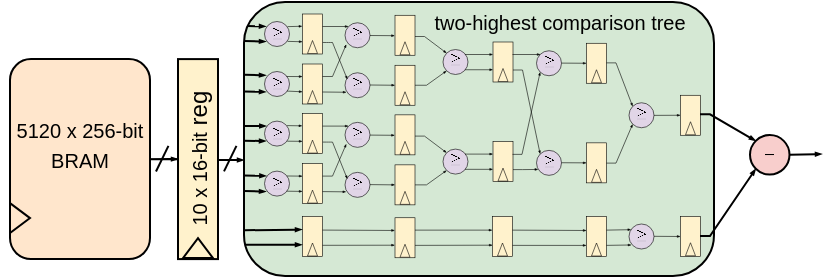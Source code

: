<mxfile version="28.0.3">
  <diagram name="Page-1" id="Lm2m_auR1M7aOtymmEws">
    <mxGraphModel dx="415" dy="219" grid="1" gridSize="1" guides="1" tooltips="1" connect="1" arrows="1" fold="1" page="1" pageScale="1" pageWidth="595" pageHeight="842" math="1" shadow="0">
      <root>
        <mxCell id="0" />
        <mxCell id="1" parent="0" />
        <mxCell id="u5LdR0DTFu8338qAbrxq-321" value="" style="rounded=1;whiteSpace=wrap;html=1;fillColor=#d5e8d4;strokeColor=#000000;" vertex="1" parent="1">
          <mxGeometry x="147" y="53" width="235" height="137" as="geometry" />
        </mxCell>
        <mxCell id="u5LdR0DTFu8338qAbrxq-265" value="" style="ellipse;whiteSpace=wrap;html=1;aspect=fixed;fillColor=#e1d5e7;strokeColor=#000000;strokeWidth=0.3;" vertex="1" parent="1">
          <mxGeometry x="157" y="137.3" width="12.5" height="12.5" as="geometry" />
        </mxCell>
        <mxCell id="u5LdR0DTFu8338qAbrxq-301" value="&lt;font style=&quot;font-size: 6px;&quot;&gt;$$\geq$$&lt;/font&gt;" style="text;html=1;align=center;verticalAlign=middle;whiteSpace=wrap;rounded=0;fillColor=none;strokeColor=none;" vertex="1" parent="1">
          <mxGeometry x="155.75" y="136.43" width="15" height="15" as="geometry" />
        </mxCell>
        <mxCell id="u5LdR0DTFu8338qAbrxq-231" value="" style="ellipse;whiteSpace=wrap;html=1;aspect=fixed;fillColor=#f8cecc;strokeColor=#000000;strokeWidth=1;" vertex="1" parent="1">
          <mxGeometry x="400" y="119.55" width="19.75" height="19.75" as="geometry" />
        </mxCell>
        <mxCell id="u5LdR0DTFu8338qAbrxq-228" value="" style="ellipse;whiteSpace=wrap;html=1;aspect=fixed;fillColor=#e1d5e7;strokeColor=#000000;strokeWidth=0.3;" vertex="1" parent="1">
          <mxGeometry x="339.25" y="163.75" width="12.5" height="12.5" as="geometry" />
        </mxCell>
        <mxCell id="u5LdR0DTFu8338qAbrxq-226" value="" style="ellipse;whiteSpace=wrap;html=1;aspect=fixed;fillColor=#e1d5e7;strokeColor=#000000;strokeWidth=0.3;" vertex="1" parent="1">
          <mxGeometry x="339.25" y="103.13" width="12.5" height="12.5" as="geometry" />
        </mxCell>
        <mxCell id="u5LdR0DTFu8338qAbrxq-264" value="" style="ellipse;whiteSpace=wrap;html=1;aspect=fixed;fillColor=#e1d5e7;strokeColor=#000000;strokeWidth=0.3;" vertex="1" parent="1">
          <mxGeometry x="157" y="112.3" width="12.5" height="12.5" as="geometry" />
        </mxCell>
        <mxCell id="u5LdR0DTFu8338qAbrxq-261" value="" style="ellipse;whiteSpace=wrap;html=1;aspect=fixed;fillColor=#e1d5e7;strokeColor=#000000;strokeWidth=0.3;" vertex="1" parent="1">
          <mxGeometry x="293" y="126.93" width="12.5" height="12.5" as="geometry" />
        </mxCell>
        <mxCell id="u5LdR0DTFu8338qAbrxq-216" value="" style="ellipse;whiteSpace=wrap;html=1;aspect=fixed;fillColor=#e1d5e7;strokeColor=#000000;strokeWidth=0.3;" vertex="1" parent="1">
          <mxGeometry x="293" y="77.13" width="12.5" height="12.5" as="geometry" />
        </mxCell>
        <mxCell id="u5LdR0DTFu8338qAbrxq-217" value="&lt;font style=&quot;font-size: 6px;&quot;&gt;$$\geq$$&lt;/font&gt;" style="text;html=1;align=center;verticalAlign=middle;whiteSpace=wrap;rounded=0;fillColor=none;strokeColor=none;" vertex="1" parent="1">
          <mxGeometry x="291.75" y="75.63" width="15" height="15" as="geometry" />
        </mxCell>
        <mxCell id="u5LdR0DTFu8338qAbrxq-269" value="&lt;font style=&quot;font-size: 6px;&quot;&gt;$$\geq$$&lt;/font&gt;" style="text;html=1;align=center;verticalAlign=middle;whiteSpace=wrap;rounded=0;fillColor=none;strokeColor=none;" vertex="1" parent="1">
          <mxGeometry x="291.75" y="125.43" width="15" height="15" as="geometry" />
        </mxCell>
        <mxCell id="u5LdR0DTFu8338qAbrxq-208" value="" style="ellipse;whiteSpace=wrap;html=1;aspect=fixed;fillColor=#e1d5e7;strokeColor=#000000;strokeWidth=0.3;" vertex="1" parent="1">
          <mxGeometry x="246.25" y="76.5" width="12.5" height="12.5" as="geometry" />
        </mxCell>
        <mxCell id="u5LdR0DTFu8338qAbrxq-192" value="" style="ellipse;whiteSpace=wrap;html=1;aspect=fixed;fillColor=#e1d5e7;strokeColor=#000000;strokeWidth=0.3;" vertex="1" parent="1">
          <mxGeometry x="197.25" y="88.13" width="12.5" height="12.5" as="geometry" />
        </mxCell>
        <mxCell id="u5LdR0DTFu8338qAbrxq-190" value="" style="ellipse;whiteSpace=wrap;html=1;aspect=fixed;fillColor=#e1d5e7;strokeColor=#000000;strokeWidth=0.3;" vertex="1" parent="1">
          <mxGeometry x="197.25" y="63.13" width="12.5" height="12.5" as="geometry" />
        </mxCell>
        <mxCell id="u5LdR0DTFu8338qAbrxq-169" value="" style="ellipse;whiteSpace=wrap;html=1;aspect=fixed;fillColor=#e1d5e7;strokeColor=#000000;strokeWidth=0.3;" vertex="1" parent="1">
          <mxGeometry x="157" y="62.5" width="12.5" height="12.5" as="geometry" />
        </mxCell>
        <mxCell id="u5LdR0DTFu8338qAbrxq-174" value="" style="ellipse;whiteSpace=wrap;html=1;aspect=fixed;fillColor=#e1d5e7;strokeColor=#000000;strokeWidth=0.3;" vertex="1" parent="1">
          <mxGeometry x="157" y="87.5" width="12.5" height="12.5" as="geometry" />
        </mxCell>
        <mxCell id="u5LdR0DTFu8338qAbrxq-232" value="&lt;font style=&quot;font-size: 6px;&quot;&gt;$$-$$&lt;/font&gt;" style="text;html=1;align=center;verticalAlign=middle;whiteSpace=wrap;rounded=0;fillColor=none;strokeColor=none;" vertex="1" parent="1">
          <mxGeometry x="404.88" y="128.3" width="10" height="2.25" as="geometry" />
        </mxCell>
        <mxCell id="u5LdR0DTFu8338qAbrxq-191" value="&lt;font style=&quot;font-size: 6px;&quot;&gt;$$\geq$$&lt;/font&gt;" style="text;html=1;align=center;verticalAlign=middle;whiteSpace=wrap;rounded=0;fillColor=none;strokeColor=none;" vertex="1" parent="1">
          <mxGeometry x="196" y="61.63" width="15" height="15" as="geometry" />
        </mxCell>
        <mxCell id="u5LdR0DTFu8338qAbrxq-193" value="&lt;font style=&quot;font-size: 6px;&quot;&gt;$$\geq$$&lt;/font&gt;" style="text;html=1;align=center;verticalAlign=middle;whiteSpace=wrap;rounded=0;fillColor=none;strokeColor=none;" vertex="1" parent="1">
          <mxGeometry x="196" y="86.63" width="15" height="15" as="geometry" />
        </mxCell>
        <mxCell id="u5LdR0DTFu8338qAbrxq-209" value="&lt;font style=&quot;font-size: 6px;&quot;&gt;$$\geq$$&lt;/font&gt;" style="text;html=1;align=center;verticalAlign=middle;whiteSpace=wrap;rounded=0;fillColor=none;strokeColor=none;" vertex="1" parent="1">
          <mxGeometry x="245" y="74" width="15" height="15" as="geometry" />
        </mxCell>
        <mxCell id="u5LdR0DTFu8338qAbrxq-227" value="&lt;font style=&quot;font-size: 6px;&quot;&gt;$$\geq$$&lt;/font&gt;" style="text;html=1;align=center;verticalAlign=middle;whiteSpace=wrap;rounded=0;fillColor=none;strokeColor=none;" vertex="1" parent="1">
          <mxGeometry x="338" y="101.63" width="15" height="15" as="geometry" />
        </mxCell>
        <mxCell id="u5LdR0DTFu8338qAbrxq-229" value="&lt;font style=&quot;font-size: 6px;&quot;&gt;$$\geq$$&lt;/font&gt;" style="text;html=1;align=center;verticalAlign=middle;whiteSpace=wrap;rounded=0;fillColor=none;strokeColor=none;" vertex="1" parent="1">
          <mxGeometry x="338" y="162.13" width="15" height="15" as="geometry" />
        </mxCell>
        <mxCell id="u5LdR0DTFu8338qAbrxq-334" style="edgeStyle=orthogonalEdgeStyle;rounded=0;orthogonalLoop=1;jettySize=auto;html=1;entryX=0.5;entryY=1;entryDx=0;entryDy=0;endSize=1;endArrow=blockThin;endFill=1;" edge="1" parent="1" source="u5LdR0DTFu8338qAbrxq-1" target="u5LdR0DTFu8338qAbrxq-5">
          <mxGeometry relative="1" as="geometry" />
        </mxCell>
        <mxCell id="u5LdR0DTFu8338qAbrxq-1" value="&lt;font style=&quot;font-size: 10px;&quot; face=&quot;Helvetica&quot;&gt;BRAM&lt;/font&gt;" style="rounded=1;whiteSpace=wrap;html=1;fillColor=#ffe6cc;strokeColor=#000000;" vertex="1" parent="1">
          <mxGeometry x="30" y="81.55" width="70" height="100" as="geometry" />
        </mxCell>
        <mxCell id="u5LdR0DTFu8338qAbrxq-2" value="&lt;font style=&quot;font-size: 10px;&quot;&gt;5120 x 256-bit&lt;/font&gt;" style="text;html=1;align=center;verticalAlign=middle;whiteSpace=wrap;rounded=0;" vertex="1" parent="1">
          <mxGeometry x="25" y="111.55" width="80" height="10" as="geometry" />
        </mxCell>
        <mxCell id="u5LdR0DTFu8338qAbrxq-5" value="" style="rounded=0;whiteSpace=wrap;html=1;rotation=90;fillColor=#fff2cc;strokeColor=#000000;" vertex="1" parent="1">
          <mxGeometry x="74" y="121.55" width="100" height="20" as="geometry" />
        </mxCell>
        <mxCell id="u5LdR0DTFu8338qAbrxq-8" value="" style="triangle;whiteSpace=wrap;html=1;fillColor=#ffe6cc;strokeColor=#000000;" vertex="1" parent="1">
          <mxGeometry x="30" y="153.55" width="10" height="15" as="geometry" />
        </mxCell>
        <mxCell id="u5LdR0DTFu8338qAbrxq-3" value="" style="triangle;whiteSpace=wrap;html=1;fillColor=#fff2cc;strokeColor=#000000;rotation=-90;" vertex="1" parent="1">
          <mxGeometry x="119" y="168.55" width="10" height="15" as="geometry" />
        </mxCell>
        <mxCell id="u5LdR0DTFu8338qAbrxq-9" value="&lt;font style=&quot;font-size: 10px;&quot;&gt;10 x 16-bit&lt;/font&gt;&amp;nbsp;reg" style="text;html=1;align=center;verticalAlign=middle;whiteSpace=wrap;rounded=0;rotation=-90;" vertex="1" parent="1">
          <mxGeometry x="87.75" y="126.05" width="72.5" height="11" as="geometry" />
        </mxCell>
        <mxCell id="u5LdR0DTFu8338qAbrxq-170" value="" style="rounded=0;whiteSpace=wrap;html=1;strokeWidth=0.3;fillColor=#fff2cc;strokeColor=#000000;" vertex="1" parent="1">
          <mxGeometry x="271" y="160" width="10" height="20" as="geometry" />
        </mxCell>
        <mxCell id="u5LdR0DTFu8338qAbrxq-171" value="" style="triangle;whiteSpace=wrap;html=1;rotation=-90;strokeWidth=0.3;fillColor=#fff2cc;strokeColor=#000000;" vertex="1" parent="1">
          <mxGeometry x="272.75" y="174" width="6.5" height="5" as="geometry" />
        </mxCell>
        <mxCell id="u5LdR0DTFu8338qAbrxq-180" value="" style="rounded=0;whiteSpace=wrap;html=1;strokeWidth=0.3;fillColor=#fff2cc;strokeColor=#000000;" vertex="1" parent="1">
          <mxGeometry x="176" y="58.75" width="10" height="20" as="geometry" />
        </mxCell>
        <mxCell id="u5LdR0DTFu8338qAbrxq-181" value="" style="triangle;whiteSpace=wrap;html=1;rotation=-90;strokeWidth=0.3;fillColor=#fff2cc;strokeColor=#000000;" vertex="1" parent="1">
          <mxGeometry x="177.75" y="72.75" width="6.5" height="5" as="geometry" />
        </mxCell>
        <mxCell id="u5LdR0DTFu8338qAbrxq-182" value="" style="rounded=0;whiteSpace=wrap;html=1;strokeWidth=0.3;fillColor=#fff2cc;strokeColor=#000000;" vertex="1" parent="1">
          <mxGeometry x="176" y="83.75" width="10" height="20" as="geometry" />
        </mxCell>
        <mxCell id="u5LdR0DTFu8338qAbrxq-183" value="" style="triangle;whiteSpace=wrap;html=1;rotation=-90;strokeWidth=0.3;fillColor=#fff2cc;strokeColor=#000000;" vertex="1" parent="1">
          <mxGeometry x="177.75" y="97.75" width="6.5" height="5" as="geometry" />
        </mxCell>
        <mxCell id="u5LdR0DTFu8338qAbrxq-188" value="" style="rounded=0;whiteSpace=wrap;html=1;strokeWidth=0.3;fillColor=#fff2cc;strokeColor=#000000;" vertex="1" parent="1">
          <mxGeometry x="176" y="160" width="10" height="20" as="geometry" />
        </mxCell>
        <mxCell id="u5LdR0DTFu8338qAbrxq-189" value="" style="triangle;whiteSpace=wrap;html=1;rotation=-90;strokeWidth=0.3;fillColor=#fff2cc;strokeColor=#000000;" vertex="1" parent="1">
          <mxGeometry x="177.75" y="174" width="6.5" height="5" as="geometry" />
        </mxCell>
        <mxCell id="u5LdR0DTFu8338qAbrxq-198" value="" style="rounded=0;whiteSpace=wrap;html=1;strokeWidth=0.3;fillColor=#fff2cc;strokeColor=#000000;" vertex="1" parent="1">
          <mxGeometry x="222.25" y="59.38" width="10" height="20" as="geometry" />
        </mxCell>
        <mxCell id="u5LdR0DTFu8338qAbrxq-199" value="" style="triangle;whiteSpace=wrap;html=1;rotation=-90;strokeWidth=0.3;fillColor=#fff2cc;strokeColor=#000000;" vertex="1" parent="1">
          <mxGeometry x="224" y="73.38" width="6.5" height="5" as="geometry" />
        </mxCell>
        <mxCell id="u5LdR0DTFu8338qAbrxq-200" value="" style="rounded=0;whiteSpace=wrap;html=1;strokeWidth=0.3;fillColor=#fff2cc;strokeColor=#000000;" vertex="1" parent="1">
          <mxGeometry x="222.25" y="84.38" width="10" height="20" as="geometry" />
        </mxCell>
        <mxCell id="u5LdR0DTFu8338qAbrxq-201" value="" style="triangle;whiteSpace=wrap;html=1;rotation=-90;strokeWidth=0.3;fillColor=#fff2cc;strokeColor=#000000;" vertex="1" parent="1">
          <mxGeometry x="224" y="98.38" width="6.5" height="5" as="geometry" />
        </mxCell>
        <mxCell id="u5LdR0DTFu8338qAbrxq-206" value="" style="rounded=0;whiteSpace=wrap;html=1;strokeWidth=0.3;fillColor=#fff2cc;strokeColor=#000000;" vertex="1" parent="1">
          <mxGeometry x="222.25" y="160.63" width="10" height="20" as="geometry" />
        </mxCell>
        <mxCell id="u5LdR0DTFu8338qAbrxq-207" value="" style="triangle;whiteSpace=wrap;html=1;rotation=-90;strokeWidth=0.3;fillColor=#fff2cc;strokeColor=#000000;" vertex="1" parent="1">
          <mxGeometry x="224" y="174.63" width="6.5" height="5" as="geometry" />
        </mxCell>
        <mxCell id="u5LdR0DTFu8338qAbrxq-212" value="" style="rounded=0;whiteSpace=wrap;html=1;strokeWidth=0.3;fillColor=#fff2cc;strokeColor=#000000;" vertex="1" parent="1">
          <mxGeometry x="271.25" y="72.75" width="10" height="20" as="geometry" />
        </mxCell>
        <mxCell id="u5LdR0DTFu8338qAbrxq-213" value="" style="triangle;whiteSpace=wrap;html=1;rotation=-90;strokeWidth=0.3;fillColor=#fff2cc;strokeColor=#000000;" vertex="1" parent="1">
          <mxGeometry x="273" y="86.75" width="6.5" height="5" as="geometry" />
        </mxCell>
        <mxCell id="u5LdR0DTFu8338qAbrxq-218" value="" style="rounded=0;whiteSpace=wrap;html=1;strokeWidth=0.3;fillColor=#fff2cc;strokeColor=#000000;" vertex="1" parent="1">
          <mxGeometry x="318" y="73.38" width="10" height="20" as="geometry" />
        </mxCell>
        <mxCell id="u5LdR0DTFu8338qAbrxq-219" value="" style="triangle;whiteSpace=wrap;html=1;rotation=-90;strokeWidth=0.3;fillColor=#fff2cc;strokeColor=#000000;" vertex="1" parent="1">
          <mxGeometry x="319.75" y="87.38" width="6.5" height="5" as="geometry" />
        </mxCell>
        <mxCell id="u5LdR0DTFu8338qAbrxq-224" value="" style="rounded=0;whiteSpace=wrap;html=1;strokeWidth=0.3;fillColor=#fff2cc;strokeColor=#000000;" vertex="1" parent="1">
          <mxGeometry x="318" y="160" width="10" height="20" as="geometry" />
        </mxCell>
        <mxCell id="u5LdR0DTFu8338qAbrxq-225" value="" style="triangle;whiteSpace=wrap;html=1;rotation=-90;strokeWidth=0.3;fillColor=#fff2cc;strokeColor=#000000;" vertex="1" parent="1">
          <mxGeometry x="319.75" y="174" width="6.5" height="5" as="geometry" />
        </mxCell>
        <mxCell id="u5LdR0DTFu8338qAbrxq-235" value="" style="rounded=0;whiteSpace=wrap;html=1;strokeWidth=0.3;fillColor=#fff2cc;strokeColor=#000000;" vertex="1" parent="1">
          <mxGeometry x="365" y="99.38" width="10" height="20" as="geometry" />
        </mxCell>
        <mxCell id="u5LdR0DTFu8338qAbrxq-236" value="" style="triangle;whiteSpace=wrap;html=1;rotation=-90;strokeWidth=0.3;fillColor=#fff2cc;strokeColor=#000000;" vertex="1" parent="1">
          <mxGeometry x="366.75" y="113.38" width="6.5" height="5" as="geometry" />
        </mxCell>
        <mxCell id="u5LdR0DTFu8338qAbrxq-237" value="" style="rounded=0;whiteSpace=wrap;html=1;strokeWidth=0.3;fillColor=#fff2cc;strokeColor=#000000;" vertex="1" parent="1">
          <mxGeometry x="365" y="160" width="10" height="20" as="geometry" />
        </mxCell>
        <mxCell id="u5LdR0DTFu8338qAbrxq-238" value="" style="triangle;whiteSpace=wrap;html=1;rotation=-90;strokeWidth=0.3;fillColor=#fff2cc;strokeColor=#000000;" vertex="1" parent="1">
          <mxGeometry x="366.75" y="173.88" width="6.5" height="5" as="geometry" />
        </mxCell>
        <mxCell id="u5LdR0DTFu8338qAbrxq-240" value="" style="endArrow=blockThin;html=1;rounded=0;entryX=-0.012;entryY=0.306;entryDx=0;entryDy=0;entryPerimeter=0;endFill=1;endSize=1;strokeWidth=0.3;exitX=0.921;exitY=0.205;exitDx=0;exitDy=0;exitPerimeter=0;" edge="1" parent="1" source="u5LdR0DTFu8338qAbrxq-169" target="u5LdR0DTFu8338qAbrxq-180">
          <mxGeometry width="50" height="50" relative="1" as="geometry">
            <mxPoint x="169" y="65" as="sourcePoint" />
            <mxPoint x="225" y="55" as="targetPoint" />
          </mxGeometry>
        </mxCell>
        <mxCell id="u5LdR0DTFu8338qAbrxq-241" value="" style="endArrow=blockThin;html=1;rounded=0;exitX=0.922;exitY=0.795;exitDx=0;exitDy=0;exitPerimeter=0;entryX=-0.012;entryY=0.306;entryDx=0;entryDy=0;entryPerimeter=0;endFill=1;endSize=1;strokeWidth=0.3;" edge="1" parent="1" source="u5LdR0DTFu8338qAbrxq-169">
          <mxGeometry width="50" height="50" relative="1" as="geometry">
            <mxPoint x="162" y="72.62" as="sourcePoint" />
            <mxPoint x="176" y="72.62" as="targetPoint" />
          </mxGeometry>
        </mxCell>
        <mxCell id="u5LdR0DTFu8338qAbrxq-245" value="" style="endArrow=blockThin;html=1;rounded=0;exitX=0.839;exitY=0.33;exitDx=0;exitDy=0;exitPerimeter=0;endFill=1;endSize=1;strokeWidth=0.3;" edge="1" parent="1">
          <mxGeometry width="50" height="50" relative="1" as="geometry">
            <mxPoint x="186" y="65" as="sourcePoint" />
            <mxPoint x="199" y="65" as="targetPoint" />
          </mxGeometry>
        </mxCell>
        <mxCell id="u5LdR0DTFu8338qAbrxq-246" value="" style="endArrow=blockThin;html=1;rounded=0;exitX=1.016;exitY=0.712;exitDx=0;exitDy=0;exitPerimeter=0;endFill=1;endSize=1;strokeWidth=0.3;entryX=0.162;entryY=0.322;entryDx=0;entryDy=0;entryPerimeter=0;" edge="1" parent="1" source="u5LdR0DTFu8338qAbrxq-180" target="u5LdR0DTFu8338qAbrxq-193">
          <mxGeometry width="50" height="50" relative="1" as="geometry">
            <mxPoint x="186" y="72.66" as="sourcePoint" />
            <mxPoint x="199" y="72.66" as="targetPoint" />
            <Array as="points">
              <mxPoint x="187" y="73" />
              <mxPoint x="188" y="73" />
              <mxPoint x="189" y="73" />
              <mxPoint x="190" y="73" />
              <mxPoint x="191" y="73" />
            </Array>
          </mxGeometry>
        </mxCell>
        <mxCell id="u5LdR0DTFu8338qAbrxq-247" value="" style="endArrow=blockThin;html=1;rounded=0;entryX=-0.012;entryY=0.306;entryDx=0;entryDy=0;entryPerimeter=0;endFill=1;endSize=1;strokeWidth=0.3;" edge="1" parent="1">
          <mxGeometry width="50" height="50" relative="1" as="geometry">
            <mxPoint x="168" y="90" as="sourcePoint" />
            <mxPoint x="176" y="90.03" as="targetPoint" />
          </mxGeometry>
        </mxCell>
        <mxCell id="u5LdR0DTFu8338qAbrxq-248" value="" style="endArrow=blockThin;html=1;rounded=0;exitX=0.902;exitY=0.783;exitDx=0;exitDy=0;exitPerimeter=0;entryX=-0.012;entryY=0.306;entryDx=0;entryDy=0;entryPerimeter=0;endFill=1;endSize=1;strokeWidth=0.3;" edge="1" parent="1" source="u5LdR0DTFu8338qAbrxq-174">
          <mxGeometry width="50" height="50" relative="1" as="geometry">
            <mxPoint x="162" y="97.65" as="sourcePoint" />
            <mxPoint x="176" y="97.65" as="targetPoint" />
          </mxGeometry>
        </mxCell>
        <mxCell id="u5LdR0DTFu8338qAbrxq-249" value="" style="endArrow=blockThin;html=1;rounded=0;exitX=0.839;exitY=0.33;exitDx=0;exitDy=0;exitPerimeter=0;entryX=0.132;entryY=0.75;entryDx=0;entryDy=0;entryPerimeter=0;endFill=1;endSize=1;strokeWidth=0.3;" edge="1" parent="1" target="u5LdR0DTFu8338qAbrxq-193">
          <mxGeometry width="50" height="50" relative="1" as="geometry">
            <mxPoint x="186" y="97.75" as="sourcePoint" />
            <mxPoint x="200" y="97.75" as="targetPoint" />
          </mxGeometry>
        </mxCell>
        <mxCell id="u5LdR0DTFu8338qAbrxq-250" value="" style="endArrow=blockThin;html=1;rounded=0;exitX=0.839;exitY=0.33;exitDx=0;exitDy=0;exitPerimeter=0;entryX=0.127;entryY=0.819;entryDx=0;entryDy=0;entryPerimeter=0;endFill=1;endSize=1;strokeWidth=0.3;" edge="1" parent="1" target="u5LdR0DTFu8338qAbrxq-191">
          <mxGeometry width="50" height="50" relative="1" as="geometry">
            <mxPoint x="186" y="90" as="sourcePoint" />
            <mxPoint x="200" y="90" as="targetPoint" />
            <Array as="points">
              <mxPoint x="191" y="90" />
            </Array>
          </mxGeometry>
        </mxCell>
        <mxCell id="u5LdR0DTFu8338qAbrxq-251" value="" style="endArrow=blockThin;html=1;rounded=0;exitX=0.839;exitY=0.33;exitDx=0;exitDy=0;exitPerimeter=0;endFill=1;endSize=1;strokeWidth=0.3;entryX=0;entryY=0.5;entryDx=0;entryDy=0;" edge="1" parent="1" target="u5LdR0DTFu8338qAbrxq-200">
          <mxGeometry width="50" height="50" relative="1" as="geometry">
            <mxPoint x="209.75" y="94.25" as="sourcePoint" />
            <mxPoint x="221" y="94" as="targetPoint" />
          </mxGeometry>
        </mxCell>
        <mxCell id="u5LdR0DTFu8338qAbrxq-252" value="" style="endArrow=blockThin;html=1;rounded=0;exitX=0.839;exitY=0.33;exitDx=0;exitDy=0;exitPerimeter=0;endFill=1;endSize=1;strokeWidth=0.3;entryX=-0.009;entryY=0.511;entryDx=0;entryDy=0;entryPerimeter=0;" edge="1" parent="1" target="u5LdR0DTFu8338qAbrxq-198">
          <mxGeometry width="50" height="50" relative="1" as="geometry">
            <mxPoint x="209.75" y="69.5" as="sourcePoint" />
            <mxPoint x="222" y="69.25" as="targetPoint" />
          </mxGeometry>
        </mxCell>
        <mxCell id="u5LdR0DTFu8338qAbrxq-253" value="" style="endArrow=blockThin;html=1;rounded=0;exitX=0.839;exitY=0.33;exitDx=0;exitDy=0;exitPerimeter=0;endFill=1;endSize=1;strokeWidth=0.3;entryX=0;entryY=0;entryDx=0;entryDy=0;" edge="1" parent="1" target="u5LdR0DTFu8338qAbrxq-208">
          <mxGeometry width="50" height="50" relative="1" as="geometry">
            <mxPoint x="232.25" y="70" as="sourcePoint" />
            <mxPoint x="244.5" y="70.5" as="targetPoint" />
            <Array as="points">
              <mxPoint x="237" y="70" />
            </Array>
          </mxGeometry>
        </mxCell>
        <mxCell id="u5LdR0DTFu8338qAbrxq-254" value="" style="endArrow=blockThin;html=1;rounded=0;exitX=0.839;exitY=0.33;exitDx=0;exitDy=0;exitPerimeter=0;endFill=1;endSize=1;strokeWidth=0.3;entryX=0;entryY=1;entryDx=0;entryDy=0;" edge="1" parent="1" target="u5LdR0DTFu8338qAbrxq-208">
          <mxGeometry width="50" height="50" relative="1" as="geometry">
            <mxPoint x="232.25" y="94.38" as="sourcePoint" />
            <mxPoint x="247" y="103.38" as="targetPoint" />
            <Array as="points">
              <mxPoint x="238" y="94.38" />
            </Array>
          </mxGeometry>
        </mxCell>
        <mxCell id="u5LdR0DTFu8338qAbrxq-255" value="" style="endArrow=blockThin;html=1;rounded=0;exitX=0.839;exitY=0.33;exitDx=0;exitDy=0;exitPerimeter=0;entryX=-0.012;entryY=0.306;entryDx=0;entryDy=0;entryPerimeter=0;endFill=1;endSize=1;strokeWidth=0.3;" edge="1" parent="1">
          <mxGeometry width="50" height="50" relative="1" as="geometry">
            <mxPoint x="257.25" y="79" as="sourcePoint" />
            <mxPoint x="271.25" y="79" as="targetPoint" />
          </mxGeometry>
        </mxCell>
        <mxCell id="u5LdR0DTFu8338qAbrxq-256" value="" style="endArrow=blockThin;html=1;rounded=0;exitX=0.839;exitY=0.33;exitDx=0;exitDy=0;exitPerimeter=0;entryX=-0.012;entryY=0.306;entryDx=0;entryDy=0;entryPerimeter=0;endFill=1;endSize=1;strokeWidth=0.3;" edge="1" parent="1">
          <mxGeometry width="50" height="50" relative="1" as="geometry">
            <mxPoint x="257.25" y="86.62" as="sourcePoint" />
            <mxPoint x="271.25" y="86.62" as="targetPoint" />
          </mxGeometry>
        </mxCell>
        <mxCell id="u5LdR0DTFu8338qAbrxq-257" value="" style="endArrow=blockThin;html=1;rounded=0;exitX=0.839;exitY=0.33;exitDx=0;exitDy=0;exitPerimeter=0;entryX=-0.012;entryY=0.306;entryDx=0;entryDy=0;entryPerimeter=0;endFill=1;endSize=1;strokeWidth=0.3;" edge="1" parent="1">
          <mxGeometry width="50" height="50" relative="1" as="geometry">
            <mxPoint x="281" y="79" as="sourcePoint" />
            <mxPoint x="295" y="79" as="targetPoint" />
          </mxGeometry>
        </mxCell>
        <mxCell id="u5LdR0DTFu8338qAbrxq-258" value="" style="endArrow=blockThin;html=1;rounded=0;exitX=0.839;exitY=0.33;exitDx=0;exitDy=0;exitPerimeter=0;endFill=1;endSize=1;strokeWidth=0.3;entryX=0;entryY=0;entryDx=0;entryDy=0;" edge="1" parent="1" target="u5LdR0DTFu8338qAbrxq-261">
          <mxGeometry width="50" height="50" relative="1" as="geometry">
            <mxPoint x="281.25" y="86.75" as="sourcePoint" />
            <mxPoint x="299" y="114" as="targetPoint" />
            <Array as="points">
              <mxPoint x="286" y="86.75" />
            </Array>
          </mxGeometry>
        </mxCell>
        <mxCell id="u5LdR0DTFu8338qAbrxq-259" value="" style="endArrow=blockThin;html=1;rounded=0;exitX=0.839;exitY=0.33;exitDx=0;exitDy=0;exitPerimeter=0;entryX=0;entryY=0.5;entryDx=0;entryDy=0;endFill=1;endSize=1;strokeWidth=0.3;" edge="1" parent="1" target="u5LdR0DTFu8338qAbrxq-218">
          <mxGeometry width="50" height="50" relative="1" as="geometry">
            <mxPoint x="305.5" y="83.31" as="sourcePoint" />
            <mxPoint x="319.5" y="83.31" as="targetPoint" />
          </mxGeometry>
        </mxCell>
        <mxCell id="u5LdR0DTFu8338qAbrxq-260" value="" style="ellipse;whiteSpace=wrap;html=1;aspect=fixed;fillColor=#e1d5e7;strokeColor=#000000;strokeWidth=0.3;" vertex="1" parent="1">
          <mxGeometry x="246.25" y="126.3" width="12.5" height="12.5" as="geometry" />
        </mxCell>
        <mxCell id="u5LdR0DTFu8338qAbrxq-262" value="" style="ellipse;whiteSpace=wrap;html=1;aspect=fixed;fillColor=#e1d5e7;strokeColor=#000000;strokeWidth=0.3;" vertex="1" parent="1">
          <mxGeometry x="197.25" y="137.93" width="12.5" height="12.5" as="geometry" />
        </mxCell>
        <mxCell id="u5LdR0DTFu8338qAbrxq-263" value="" style="ellipse;whiteSpace=wrap;html=1;aspect=fixed;fillColor=#e1d5e7;strokeColor=#000000;strokeWidth=0.3;" vertex="1" parent="1">
          <mxGeometry x="197.25" y="112.93" width="12.5" height="12.5" as="geometry" />
        </mxCell>
        <mxCell id="u5LdR0DTFu8338qAbrxq-266" value="&lt;font style=&quot;font-size: 6px;&quot;&gt;$$\geq$$&lt;/font&gt;" style="text;html=1;align=center;verticalAlign=middle;whiteSpace=wrap;rounded=0;fillColor=none;strokeColor=none;" vertex="1" parent="1">
          <mxGeometry x="196" y="111.43" width="15" height="15" as="geometry" />
        </mxCell>
        <mxCell id="u5LdR0DTFu8338qAbrxq-267" value="&lt;font style=&quot;font-size: 6px;&quot;&gt;$$\geq$$&lt;/font&gt;" style="text;html=1;align=center;verticalAlign=middle;whiteSpace=wrap;rounded=0;fillColor=none;strokeColor=none;" vertex="1" parent="1">
          <mxGeometry x="196" y="136.43" width="15" height="15" as="geometry" />
        </mxCell>
        <mxCell id="u5LdR0DTFu8338qAbrxq-268" value="&lt;font style=&quot;font-size: 6px;&quot;&gt;$$\geq$$&lt;/font&gt;" style="text;html=1;align=center;verticalAlign=middle;whiteSpace=wrap;rounded=0;fillColor=none;strokeColor=none;" vertex="1" parent="1">
          <mxGeometry x="245" y="124.8" width="15" height="15" as="geometry" />
        </mxCell>
        <mxCell id="u5LdR0DTFu8338qAbrxq-270" value="" style="rounded=0;whiteSpace=wrap;html=1;strokeWidth=0.3;fillColor=#fff2cc;strokeColor=#000000;" vertex="1" parent="1">
          <mxGeometry x="176" y="108.55" width="10" height="20" as="geometry" />
        </mxCell>
        <mxCell id="u5LdR0DTFu8338qAbrxq-271" value="" style="triangle;whiteSpace=wrap;html=1;rotation=-90;strokeWidth=0.3;fillColor=#fff2cc;strokeColor=#000000;" vertex="1" parent="1">
          <mxGeometry x="177.75" y="122.55" width="6.5" height="5" as="geometry" />
        </mxCell>
        <mxCell id="u5LdR0DTFu8338qAbrxq-272" value="" style="rounded=0;whiteSpace=wrap;html=1;strokeWidth=0.3;fillColor=#fff2cc;strokeColor=#000000;" vertex="1" parent="1">
          <mxGeometry x="176" y="133.55" width="10" height="20" as="geometry" />
        </mxCell>
        <mxCell id="u5LdR0DTFu8338qAbrxq-273" value="" style="triangle;whiteSpace=wrap;html=1;rotation=-90;strokeWidth=0.3;fillColor=#fff2cc;strokeColor=#000000;" vertex="1" parent="1">
          <mxGeometry x="177.75" y="147.55" width="6.5" height="5" as="geometry" />
        </mxCell>
        <mxCell id="u5LdR0DTFu8338qAbrxq-274" value="" style="rounded=0;whiteSpace=wrap;html=1;strokeWidth=0.3;fillColor=#fff2cc;strokeColor=#000000;" vertex="1" parent="1">
          <mxGeometry x="222.25" y="109.18" width="10" height="20" as="geometry" />
        </mxCell>
        <mxCell id="u5LdR0DTFu8338qAbrxq-275" value="" style="triangle;whiteSpace=wrap;html=1;rotation=-90;strokeWidth=0.3;fillColor=#fff2cc;strokeColor=#000000;" vertex="1" parent="1">
          <mxGeometry x="224" y="123.18" width="6.5" height="5" as="geometry" />
        </mxCell>
        <mxCell id="u5LdR0DTFu8338qAbrxq-276" value="" style="rounded=0;whiteSpace=wrap;html=1;strokeWidth=0.3;fillColor=#fff2cc;strokeColor=#000000;" vertex="1" parent="1">
          <mxGeometry x="222.25" y="134.18" width="10" height="20" as="geometry" />
        </mxCell>
        <mxCell id="u5LdR0DTFu8338qAbrxq-277" value="" style="triangle;whiteSpace=wrap;html=1;rotation=-90;strokeWidth=0.3;fillColor=#fff2cc;strokeColor=#000000;" vertex="1" parent="1">
          <mxGeometry x="224" y="148.18" width="6.5" height="5" as="geometry" />
        </mxCell>
        <mxCell id="u5LdR0DTFu8338qAbrxq-278" value="" style="rounded=0;whiteSpace=wrap;html=1;strokeWidth=0.3;fillColor=#fff2cc;strokeColor=#000000;" vertex="1" parent="1">
          <mxGeometry x="271.25" y="122.55" width="10" height="20" as="geometry" />
        </mxCell>
        <mxCell id="u5LdR0DTFu8338qAbrxq-279" value="" style="triangle;whiteSpace=wrap;html=1;rotation=-90;strokeWidth=0.3;fillColor=#fff2cc;strokeColor=#000000;" vertex="1" parent="1">
          <mxGeometry x="273" y="136.55" width="6.5" height="5" as="geometry" />
        </mxCell>
        <mxCell id="u5LdR0DTFu8338qAbrxq-280" value="" style="rounded=0;whiteSpace=wrap;html=1;strokeWidth=0.3;fillColor=#fff2cc;strokeColor=#000000;" vertex="1" parent="1">
          <mxGeometry x="318" y="123.18" width="10" height="20" as="geometry" />
        </mxCell>
        <mxCell id="u5LdR0DTFu8338qAbrxq-281" value="" style="triangle;whiteSpace=wrap;html=1;rotation=-90;strokeWidth=0.3;fillColor=#fff2cc;strokeColor=#000000;" vertex="1" parent="1">
          <mxGeometry x="319.75" y="137.18" width="6.5" height="5" as="geometry" />
        </mxCell>
        <mxCell id="u5LdR0DTFu8338qAbrxq-282" value="" style="endArrow=blockThin;html=1;rounded=0;exitX=0.903;exitY=0.18;exitDx=0;exitDy=0;exitPerimeter=0;entryX=-0.012;entryY=0.306;entryDx=0;entryDy=0;entryPerimeter=0;endFill=1;endSize=1;strokeWidth=0.3;" edge="1" parent="1" target="u5LdR0DTFu8338qAbrxq-270" source="u5LdR0DTFu8338qAbrxq-264">
          <mxGeometry width="50" height="50" relative="1" as="geometry">
            <mxPoint x="162" y="114.8" as="sourcePoint" />
            <mxPoint x="225" y="104.8" as="targetPoint" />
          </mxGeometry>
        </mxCell>
        <mxCell id="u5LdR0DTFu8338qAbrxq-283" value="" style="endArrow=blockThin;html=1;rounded=0;exitX=0.907;exitY=0.804;exitDx=0;exitDy=0;exitPerimeter=0;entryX=-0.012;entryY=0.306;entryDx=0;entryDy=0;entryPerimeter=0;endFill=1;endSize=1;strokeWidth=0.3;" edge="1" parent="1" source="u5LdR0DTFu8338qAbrxq-264">
          <mxGeometry width="50" height="50" relative="1" as="geometry">
            <mxPoint x="162" y="122.42" as="sourcePoint" />
            <mxPoint x="176" y="122.42" as="targetPoint" />
          </mxGeometry>
        </mxCell>
        <mxCell id="u5LdR0DTFu8338qAbrxq-284" value="" style="endArrow=blockThin;html=1;rounded=0;exitX=0.839;exitY=0.33;exitDx=0;exitDy=0;exitPerimeter=0;endFill=1;endSize=1;strokeWidth=0.3;" edge="1" parent="1">
          <mxGeometry width="50" height="50" relative="1" as="geometry">
            <mxPoint x="186" y="114.8" as="sourcePoint" />
            <mxPoint x="199" y="114.8" as="targetPoint" />
          </mxGeometry>
        </mxCell>
        <mxCell id="u5LdR0DTFu8338qAbrxq-285" value="" style="endArrow=blockThin;html=1;rounded=0;exitX=1.016;exitY=0.712;exitDx=0;exitDy=0;exitPerimeter=0;endFill=1;endSize=1;strokeWidth=0.3;entryX=0.162;entryY=0.322;entryDx=0;entryDy=0;entryPerimeter=0;" edge="1" parent="1" source="u5LdR0DTFu8338qAbrxq-270" target="u5LdR0DTFu8338qAbrxq-267">
          <mxGeometry width="50" height="50" relative="1" as="geometry">
            <mxPoint x="186" y="122.46" as="sourcePoint" />
            <mxPoint x="199" y="122.46" as="targetPoint" />
            <Array as="points">
              <mxPoint x="187" y="122.8" />
              <mxPoint x="188" y="122.8" />
              <mxPoint x="189" y="122.8" />
              <mxPoint x="190" y="122.8" />
              <mxPoint x="191" y="122.8" />
            </Array>
          </mxGeometry>
        </mxCell>
        <mxCell id="u5LdR0DTFu8338qAbrxq-286" value="" style="endArrow=blockThin;html=1;rounded=0;entryX=-0.012;entryY=0.306;entryDx=0;entryDy=0;entryPerimeter=0;endFill=1;endSize=1;strokeWidth=0.3;exitX=0.832;exitY=0.221;exitDx=0;exitDy=0;exitPerimeter=0;" edge="1" parent="1" source="u5LdR0DTFu8338qAbrxq-301">
          <mxGeometry width="50" height="50" relative="1" as="geometry">
            <mxPoint x="169" y="140" as="sourcePoint" />
            <mxPoint x="176" y="139.83" as="targetPoint" />
          </mxGeometry>
        </mxCell>
        <mxCell id="u5LdR0DTFu8338qAbrxq-287" value="" style="endArrow=blockThin;html=1;rounded=0;exitX=0.827;exitY=0.728;exitDx=0;exitDy=0;exitPerimeter=0;entryX=-0.012;entryY=0.306;entryDx=0;entryDy=0;entryPerimeter=0;endFill=1;endSize=1;strokeWidth=0.3;" edge="1" parent="1" source="u5LdR0DTFu8338qAbrxq-301">
          <mxGeometry width="50" height="50" relative="1" as="geometry">
            <mxPoint x="162" y="147.45" as="sourcePoint" />
            <mxPoint x="176" y="147.45" as="targetPoint" />
          </mxGeometry>
        </mxCell>
        <mxCell id="u5LdR0DTFu8338qAbrxq-288" value="" style="endArrow=blockThin;html=1;rounded=0;exitX=0.839;exitY=0.33;exitDx=0;exitDy=0;exitPerimeter=0;entryX=0.122;entryY=0.749;entryDx=0;entryDy=0;entryPerimeter=0;endFill=1;endSize=1;strokeWidth=0.3;" edge="1" parent="1" target="u5LdR0DTFu8338qAbrxq-267">
          <mxGeometry width="50" height="50" relative="1" as="geometry">
            <mxPoint x="186" y="147.55" as="sourcePoint" />
            <mxPoint x="200" y="147.55" as="targetPoint" />
          </mxGeometry>
        </mxCell>
        <mxCell id="u5LdR0DTFu8338qAbrxq-289" value="" style="endArrow=blockThin;html=1;rounded=0;exitX=0.839;exitY=0.33;exitDx=0;exitDy=0;exitPerimeter=0;entryX=0.127;entryY=0.819;entryDx=0;entryDy=0;entryPerimeter=0;endFill=1;endSize=1;strokeWidth=0.3;" edge="1" parent="1" target="u5LdR0DTFu8338qAbrxq-266">
          <mxGeometry width="50" height="50" relative="1" as="geometry">
            <mxPoint x="186" y="139.8" as="sourcePoint" />
            <mxPoint x="200" y="139.8" as="targetPoint" />
            <Array as="points">
              <mxPoint x="191" y="139.8" />
            </Array>
          </mxGeometry>
        </mxCell>
        <mxCell id="u5LdR0DTFu8338qAbrxq-290" value="" style="endArrow=blockThin;html=1;rounded=0;exitX=0.839;exitY=0.33;exitDx=0;exitDy=0;exitPerimeter=0;endFill=1;endSize=1;strokeWidth=0.3;entryX=0;entryY=0.5;entryDx=0;entryDy=0;" edge="1" parent="1" target="u5LdR0DTFu8338qAbrxq-276">
          <mxGeometry width="50" height="50" relative="1" as="geometry">
            <mxPoint x="209.75" y="144.05" as="sourcePoint" />
            <mxPoint x="221" y="143.8" as="targetPoint" />
          </mxGeometry>
        </mxCell>
        <mxCell id="u5LdR0DTFu8338qAbrxq-291" value="" style="endArrow=blockThin;html=1;rounded=0;exitX=0.839;exitY=0.33;exitDx=0;exitDy=0;exitPerimeter=0;endFill=1;endSize=1;strokeWidth=0.3;entryX=-0.009;entryY=0.511;entryDx=0;entryDy=0;entryPerimeter=0;" edge="1" parent="1" target="u5LdR0DTFu8338qAbrxq-274">
          <mxGeometry width="50" height="50" relative="1" as="geometry">
            <mxPoint x="209.75" y="119.3" as="sourcePoint" />
            <mxPoint x="222" y="119.05" as="targetPoint" />
          </mxGeometry>
        </mxCell>
        <mxCell id="u5LdR0DTFu8338qAbrxq-292" value="" style="endArrow=blockThin;html=1;rounded=0;exitX=0.839;exitY=0.33;exitDx=0;exitDy=0;exitPerimeter=0;endFill=1;endSize=1;strokeWidth=0.3;entryX=0;entryY=0;entryDx=0;entryDy=0;" edge="1" parent="1" target="u5LdR0DTFu8338qAbrxq-260">
          <mxGeometry width="50" height="50" relative="1" as="geometry">
            <mxPoint x="232.25" y="119.8" as="sourcePoint" />
            <mxPoint x="244.5" y="120.3" as="targetPoint" />
            <Array as="points">
              <mxPoint x="237" y="119.8" />
            </Array>
          </mxGeometry>
        </mxCell>
        <mxCell id="u5LdR0DTFu8338qAbrxq-293" value="" style="endArrow=blockThin;html=1;rounded=0;exitX=0.839;exitY=0.33;exitDx=0;exitDy=0;exitPerimeter=0;endFill=1;endSize=1;strokeWidth=0.3;entryX=0;entryY=1;entryDx=0;entryDy=0;" edge="1" parent="1" target="u5LdR0DTFu8338qAbrxq-260">
          <mxGeometry width="50" height="50" relative="1" as="geometry">
            <mxPoint x="232.25" y="144.18" as="sourcePoint" />
            <mxPoint x="247" y="153.18" as="targetPoint" />
            <Array as="points">
              <mxPoint x="238" y="144.18" />
            </Array>
          </mxGeometry>
        </mxCell>
        <mxCell id="u5LdR0DTFu8338qAbrxq-294" value="" style="endArrow=blockThin;html=1;rounded=0;exitX=0.839;exitY=0.33;exitDx=0;exitDy=0;exitPerimeter=0;entryX=-0.012;entryY=0.306;entryDx=0;entryDy=0;entryPerimeter=0;endFill=1;endSize=1;strokeWidth=0.3;" edge="1" parent="1">
          <mxGeometry width="50" height="50" relative="1" as="geometry">
            <mxPoint x="257.25" y="128.8" as="sourcePoint" />
            <mxPoint x="271.25" y="128.8" as="targetPoint" />
          </mxGeometry>
        </mxCell>
        <mxCell id="u5LdR0DTFu8338qAbrxq-295" value="" style="endArrow=blockThin;html=1;rounded=0;exitX=0.839;exitY=0.33;exitDx=0;exitDy=0;exitPerimeter=0;entryX=-0.012;entryY=0.306;entryDx=0;entryDy=0;entryPerimeter=0;endFill=1;endSize=1;strokeWidth=0.3;" edge="1" parent="1">
          <mxGeometry width="50" height="50" relative="1" as="geometry">
            <mxPoint x="257.25" y="136.42" as="sourcePoint" />
            <mxPoint x="271.25" y="136.42" as="targetPoint" />
          </mxGeometry>
        </mxCell>
        <mxCell id="u5LdR0DTFu8338qAbrxq-297" value="" style="endArrow=blockThin;html=1;rounded=0;exitX=0.839;exitY=0.33;exitDx=0;exitDy=0;exitPerimeter=0;endFill=1;endSize=1;strokeWidth=0.3;entryX=0.068;entryY=0.763;entryDx=0;entryDy=0;entryPerimeter=0;" edge="1" parent="1" target="u5LdR0DTFu8338qAbrxq-261">
          <mxGeometry width="50" height="50" relative="1" as="geometry">
            <mxPoint x="281.25" y="136.55" as="sourcePoint" />
            <mxPoint x="293" y="145" as="targetPoint" />
            <Array as="points">
              <mxPoint x="286" y="136.55" />
            </Array>
          </mxGeometry>
        </mxCell>
        <mxCell id="u5LdR0DTFu8338qAbrxq-298" value="" style="endArrow=blockThin;html=1;rounded=0;exitX=0.839;exitY=0.33;exitDx=0;exitDy=0;exitPerimeter=0;entryX=0;entryY=0.5;entryDx=0;entryDy=0;endFill=1;endSize=1;strokeWidth=0.3;" edge="1" parent="1" target="u5LdR0DTFu8338qAbrxq-280">
          <mxGeometry width="50" height="50" relative="1" as="geometry">
            <mxPoint x="305.5" y="133.11" as="sourcePoint" />
            <mxPoint x="319.5" y="133.11" as="targetPoint" />
          </mxGeometry>
        </mxCell>
        <mxCell id="u5LdR0DTFu8338qAbrxq-299" value="" style="endArrow=blockThin;html=1;rounded=0;exitX=0.839;exitY=0.33;exitDx=0;exitDy=0;exitPerimeter=0;endFill=1;endSize=1;strokeWidth=0.3;entryX=0;entryY=1;entryDx=0;entryDy=0;" edge="1" parent="1" target="u5LdR0DTFu8338qAbrxq-216">
          <mxGeometry width="50" height="50" relative="1" as="geometry">
            <mxPoint x="281" y="128.93" as="sourcePoint" />
            <mxPoint x="294.75" y="171.18" as="targetPoint" />
            <Array as="points">
              <mxPoint x="285.75" y="128.93" />
            </Array>
          </mxGeometry>
        </mxCell>
        <mxCell id="u5LdR0DTFu8338qAbrxq-303" value="" style="endArrow=blockThin;html=1;rounded=0;exitX=0.839;exitY=0.33;exitDx=0;exitDy=0;exitPerimeter=0;endFill=1;endSize=1;strokeWidth=0.3;entryX=0;entryY=0;entryDx=0;entryDy=0;" edge="1" parent="1" target="u5LdR0DTFu8338qAbrxq-226">
          <mxGeometry width="50" height="50" relative="1" as="geometry">
            <mxPoint x="328" y="83.18" as="sourcePoint" />
            <mxPoint x="341.75" y="125.43" as="targetPoint" />
            <Array as="points">
              <mxPoint x="332.75" y="83.18" />
            </Array>
          </mxGeometry>
        </mxCell>
        <mxCell id="u5LdR0DTFu8338qAbrxq-304" value="" style="endArrow=blockThin;html=1;rounded=0;exitX=0.839;exitY=0.33;exitDx=0;exitDy=0;exitPerimeter=0;endFill=1;endSize=1;strokeWidth=0.3;entryX=0;entryY=1;entryDx=0;entryDy=0;" edge="1" parent="1" target="u5LdR0DTFu8338qAbrxq-226">
          <mxGeometry width="50" height="50" relative="1" as="geometry">
            <mxPoint x="328" y="133.31" as="sourcePoint" />
            <mxPoint x="342" y="92.38" as="targetPoint" />
            <Array as="points">
              <mxPoint x="332.75" y="133.31" />
            </Array>
          </mxGeometry>
        </mxCell>
        <mxCell id="u5LdR0DTFu8338qAbrxq-305" value="" style="endArrow=blockThin;html=1;rounded=0;exitX=0.839;exitY=0.33;exitDx=0;exitDy=0;exitPerimeter=0;entryX=0;entryY=0.5;entryDx=0;entryDy=0;endFill=1;endSize=1;strokeWidth=0.3;" edge="1" parent="1" target="u5LdR0DTFu8338qAbrxq-235">
          <mxGeometry width="50" height="50" relative="1" as="geometry">
            <mxPoint x="351.75" y="109.44" as="sourcePoint" />
            <mxPoint x="364.25" y="109.33" as="targetPoint" />
          </mxGeometry>
        </mxCell>
        <mxCell id="u5LdR0DTFu8338qAbrxq-306" value="" style="endArrow=blockThin;html=1;rounded=0;exitX=0.001;exitY=0.833;exitDx=0;exitDy=0;exitPerimeter=0;entryX=-0.012;entryY=0.306;entryDx=0;entryDy=0;entryPerimeter=0;endFill=1;endSize=1;strokeWidth=1;" edge="1" parent="1" source="u5LdR0DTFu8338qAbrxq-321">
          <mxGeometry width="50" height="50" relative="1" as="geometry">
            <mxPoint x="162" y="166.79" as="sourcePoint" />
            <mxPoint x="176" y="166.79" as="targetPoint" />
          </mxGeometry>
        </mxCell>
        <mxCell id="u5LdR0DTFu8338qAbrxq-307" value="" style="endArrow=blockThin;html=1;rounded=0;exitX=0.004;exitY=0.886;exitDx=0;exitDy=0;exitPerimeter=0;entryX=-0.012;entryY=0.306;entryDx=0;entryDy=0;entryPerimeter=0;endFill=1;endSize=1;strokeWidth=1;" edge="1" parent="1" source="u5LdR0DTFu8338qAbrxq-321">
          <mxGeometry width="50" height="50" relative="1" as="geometry">
            <mxPoint x="162" y="174.41" as="sourcePoint" />
            <mxPoint x="176" y="174.41" as="targetPoint" />
          </mxGeometry>
        </mxCell>
        <mxCell id="u5LdR0DTFu8338qAbrxq-308" value="" style="endArrow=blockThin;html=1;rounded=0;exitX=0.839;exitY=0.33;exitDx=0;exitDy=0;exitPerimeter=0;entryX=-0.007;entryY=0.318;entryDx=0;entryDy=0;entryPerimeter=0;endFill=1;endSize=1;strokeWidth=0.3;" edge="1" parent="1" target="u5LdR0DTFu8338qAbrxq-206">
          <mxGeometry width="50" height="50" relative="1" as="geometry">
            <mxPoint x="186" y="166.79" as="sourcePoint" />
            <mxPoint x="200" y="166.79" as="targetPoint" />
          </mxGeometry>
        </mxCell>
        <mxCell id="u5LdR0DTFu8338qAbrxq-309" value="" style="endArrow=blockThin;html=1;rounded=0;exitX=0.839;exitY=0.33;exitDx=0;exitDy=0;exitPerimeter=0;entryX=-0.007;entryY=0.686;entryDx=0;entryDy=0;entryPerimeter=0;endFill=1;endSize=1;strokeWidth=0.3;" edge="1" parent="1" target="u5LdR0DTFu8338qAbrxq-206">
          <mxGeometry width="50" height="50" relative="1" as="geometry">
            <mxPoint x="186" y="174.41" as="sourcePoint" />
            <mxPoint x="200" y="174.41" as="targetPoint" />
          </mxGeometry>
        </mxCell>
        <mxCell id="u5LdR0DTFu8338qAbrxq-312" value="" style="endArrow=blockThin;html=1;rounded=0;exitX=0.839;exitY=0.33;exitDx=0;exitDy=0;exitPerimeter=0;entryX=-0.008;entryY=0.341;entryDx=0;entryDy=0;entryPerimeter=0;endFill=1;endSize=1;strokeWidth=0.3;" edge="1" parent="1" target="u5LdR0DTFu8338qAbrxq-170">
          <mxGeometry width="50" height="50" relative="1" as="geometry">
            <mxPoint x="232.25" y="166.82" as="sourcePoint" />
            <mxPoint x="268.25" y="167.03" as="targetPoint" />
          </mxGeometry>
        </mxCell>
        <mxCell id="u5LdR0DTFu8338qAbrxq-313" value="" style="endArrow=blockThin;html=1;rounded=0;exitX=0.839;exitY=0.33;exitDx=0;exitDy=0;exitPerimeter=0;entryX=0.004;entryY=0.717;entryDx=0;entryDy=0;entryPerimeter=0;endFill=1;endSize=1;strokeWidth=0.3;" edge="1" parent="1" target="u5LdR0DTFu8338qAbrxq-170">
          <mxGeometry width="50" height="50" relative="1" as="geometry">
            <mxPoint x="232.25" y="174.44" as="sourcePoint" />
            <mxPoint x="268.25" y="174.03" as="targetPoint" />
          </mxGeometry>
        </mxCell>
        <mxCell id="u5LdR0DTFu8338qAbrxq-314" value="" style="endArrow=blockThin;html=1;rounded=0;exitX=0.839;exitY=0.33;exitDx=0;exitDy=0;exitPerimeter=0;endFill=1;endSize=1;strokeWidth=0.3;" edge="1" parent="1">
          <mxGeometry width="50" height="50" relative="1" as="geometry">
            <mxPoint x="281" y="166.82" as="sourcePoint" />
            <mxPoint x="318" y="167" as="targetPoint" />
          </mxGeometry>
        </mxCell>
        <mxCell id="u5LdR0DTFu8338qAbrxq-315" value="" style="endArrow=blockThin;html=1;rounded=0;exitX=0.839;exitY=0.33;exitDx=0;exitDy=0;exitPerimeter=0;entryX=-0.003;entryY=0.723;entryDx=0;entryDy=0;entryPerimeter=0;endFill=1;endSize=1;strokeWidth=0.3;" edge="1" parent="1" target="u5LdR0DTFu8338qAbrxq-224">
          <mxGeometry width="50" height="50" relative="1" as="geometry">
            <mxPoint x="281" y="174.44" as="sourcePoint" />
            <mxPoint x="319.75" y="174" as="targetPoint" />
          </mxGeometry>
        </mxCell>
        <mxCell id="u5LdR0DTFu8338qAbrxq-316" value="" style="endArrow=blockThin;html=1;rounded=0;exitX=1.016;exitY=0.712;exitDx=0;exitDy=0;exitPerimeter=0;endFill=1;endSize=1;strokeWidth=1;entryX=0;entryY=1;entryDx=0;entryDy=0;" edge="1" parent="1" target="u5LdR0DTFu8338qAbrxq-231">
          <mxGeometry width="50" height="50" relative="1" as="geometry">
            <mxPoint x="375" y="170" as="sourcePoint" />
            <mxPoint x="387" y="187" as="targetPoint" />
            <Array as="points">
              <mxPoint x="376" y="170" />
              <mxPoint x="377" y="170" />
              <mxPoint x="378" y="170" />
              <mxPoint x="379" y="170" />
              <mxPoint x="380" y="170" />
            </Array>
          </mxGeometry>
        </mxCell>
        <mxCell id="u5LdR0DTFu8338qAbrxq-317" value="" style="endArrow=blockThin;html=1;rounded=0;exitX=1.016;exitY=0.712;exitDx=0;exitDy=0;exitPerimeter=0;endFill=1;endSize=1;strokeWidth=1;entryX=0;entryY=0;entryDx=0;entryDy=0;" edge="1" parent="1" target="u5LdR0DTFu8338qAbrxq-231">
          <mxGeometry width="50" height="50" relative="1" as="geometry">
            <mxPoint x="375" y="109.18" as="sourcePoint" />
            <mxPoint x="392" y="123" as="targetPoint" />
            <Array as="points">
              <mxPoint x="376" y="109.18" />
              <mxPoint x="377" y="109.18" />
              <mxPoint x="378" y="109.18" />
              <mxPoint x="379" y="109.18" />
              <mxPoint x="380" y="109.18" />
            </Array>
          </mxGeometry>
        </mxCell>
        <mxCell id="u5LdR0DTFu8338qAbrxq-318" value="" style="endArrow=blockThin;html=1;rounded=0;exitX=0.839;exitY=0.33;exitDx=0;exitDy=0;exitPerimeter=0;endFill=1;endSize=1;strokeWidth=0.3;entryX=0.155;entryY=0.297;entryDx=0;entryDy=0;entryPerimeter=0;" edge="1" parent="1" target="u5LdR0DTFu8338qAbrxq-229">
          <mxGeometry width="50" height="50" relative="1" as="geometry">
            <mxPoint x="328" y="166.82" as="sourcePoint" />
            <mxPoint x="365" y="167" as="targetPoint" />
          </mxGeometry>
        </mxCell>
        <mxCell id="u5LdR0DTFu8338qAbrxq-319" value="" style="endArrow=blockThin;html=1;rounded=0;exitX=0.839;exitY=0.33;exitDx=0;exitDy=0;exitPerimeter=0;entryX=0.097;entryY=0.839;entryDx=0;entryDy=0;entryPerimeter=0;endFill=1;endSize=1;strokeWidth=0.3;" edge="1" parent="1" target="u5LdR0DTFu8338qAbrxq-228">
          <mxGeometry width="50" height="50" relative="1" as="geometry">
            <mxPoint x="328" y="174.44" as="sourcePoint" />
            <mxPoint x="365" y="174" as="targetPoint" />
          </mxGeometry>
        </mxCell>
        <mxCell id="u5LdR0DTFu8338qAbrxq-320" value="" style="endArrow=blockThin;html=1;rounded=0;exitX=0.839;exitY=0.33;exitDx=0;exitDy=0;exitPerimeter=0;endFill=1;endSize=1;strokeWidth=0.3;entryX=0;entryY=0.5;entryDx=0;entryDy=0;" edge="1" parent="1" target="u5LdR0DTFu8338qAbrxq-237">
          <mxGeometry width="50" height="50" relative="1" as="geometry">
            <mxPoint x="351.75" y="169.91" as="sourcePoint" />
            <mxPoint x="363.75" y="170.09" as="targetPoint" />
          </mxGeometry>
        </mxCell>
        <mxCell id="u5LdR0DTFu8338qAbrxq-323" value="&lt;font style=&quot;font-size: 10px;&quot;&gt;two-highest comparison tree&lt;/font&gt;" style="text;html=1;align=center;verticalAlign=middle;whiteSpace=wrap;rounded=0;" vertex="1" parent="1">
          <mxGeometry x="239" y="57" width="131.5" height="12.25" as="geometry" />
        </mxCell>
        <mxCell id="u5LdR0DTFu8338qAbrxq-324" value="" style="endArrow=blockThin;html=1;rounded=0;endFill=1;endSize=1;strokeWidth=1;entryX=0.095;entryY=0.212;entryDx=0;entryDy=0;exitX=0;exitY=0.629;exitDx=0;exitDy=0;exitPerimeter=0;entryPerimeter=0;" edge="1" parent="1" target="u5LdR0DTFu8338qAbrxq-265">
          <mxGeometry width="50" height="50" relative="1" as="geometry">
            <mxPoint x="147" y="139.793" as="sourcePoint" />
            <mxPoint x="152.831" y="139.751" as="targetPoint" />
          </mxGeometry>
        </mxCell>
        <mxCell id="u5LdR0DTFu8338qAbrxq-326" value="" style="endArrow=blockThin;html=1;rounded=0;endFill=1;endSize=1;strokeWidth=1;entryX=0.091;entryY=0.216;entryDx=0;entryDy=0;exitX=0;exitY=0.629;exitDx=0;exitDy=0;exitPerimeter=0;entryPerimeter=0;" edge="1" parent="1" target="u5LdR0DTFu8338qAbrxq-264">
          <mxGeometry width="50" height="50" relative="1" as="geometry">
            <mxPoint x="147" y="115" as="sourcePoint" />
            <mxPoint x="158" y="115.207" as="targetPoint" />
          </mxGeometry>
        </mxCell>
        <mxCell id="u5LdR0DTFu8338qAbrxq-327" value="" style="endArrow=blockThin;html=1;rounded=0;endFill=1;endSize=1;strokeWidth=1;entryX=0.095;entryY=0.212;entryDx=0;entryDy=0;exitX=0;exitY=0.629;exitDx=0;exitDy=0;exitPerimeter=0;entryPerimeter=0;" edge="1" parent="1">
          <mxGeometry width="50" height="50" relative="1" as="geometry">
            <mxPoint x="147" y="122.34" as="sourcePoint" />
            <mxPoint x="158" y="122.547" as="targetPoint" />
          </mxGeometry>
        </mxCell>
        <mxCell id="u5LdR0DTFu8338qAbrxq-328" value="" style="endArrow=blockThin;html=1;rounded=0;endFill=1;endSize=1;strokeWidth=1;entryX=0.095;entryY=0.212;entryDx=0;entryDy=0;exitX=0;exitY=0.629;exitDx=0;exitDy=0;exitPerimeter=0;entryPerimeter=0;" edge="1" parent="1">
          <mxGeometry width="50" height="50" relative="1" as="geometry">
            <mxPoint x="147" y="97.75" as="sourcePoint" />
            <mxPoint x="158" y="97.957" as="targetPoint" />
          </mxGeometry>
        </mxCell>
        <mxCell id="u5LdR0DTFu8338qAbrxq-329" value="" style="endArrow=blockThin;html=1;rounded=0;endFill=1;endSize=1;strokeWidth=1;entryX=0.095;entryY=0.212;entryDx=0;entryDy=0;exitX=0;exitY=0.629;exitDx=0;exitDy=0;exitPerimeter=0;entryPerimeter=0;" edge="1" parent="1">
          <mxGeometry width="50" height="50" relative="1" as="geometry">
            <mxPoint x="147" y="89.42" as="sourcePoint" />
            <mxPoint x="158" y="89.627" as="targetPoint" />
          </mxGeometry>
        </mxCell>
        <mxCell id="u5LdR0DTFu8338qAbrxq-330" value="" style="endArrow=blockThin;html=1;rounded=0;endFill=1;endSize=1;strokeWidth=1;entryX=0.095;entryY=0.212;entryDx=0;entryDy=0;exitX=0;exitY=0.629;exitDx=0;exitDy=0;exitPerimeter=0;entryPerimeter=0;" edge="1" parent="1">
          <mxGeometry width="50" height="50" relative="1" as="geometry">
            <mxPoint x="147" y="72.54" as="sourcePoint" />
            <mxPoint x="158" y="72.747" as="targetPoint" />
          </mxGeometry>
        </mxCell>
        <mxCell id="u5LdR0DTFu8338qAbrxq-331" value="" style="endArrow=blockThin;html=1;rounded=0;endFill=1;endSize=1;strokeWidth=1;entryX=0.095;entryY=0.212;entryDx=0;entryDy=0;entryPerimeter=0;" edge="1" parent="1">
          <mxGeometry width="50" height="50" relative="1" as="geometry">
            <mxPoint x="149" y="65" as="sourcePoint" />
            <mxPoint x="158" y="65.207" as="targetPoint" />
          </mxGeometry>
        </mxCell>
        <mxCell id="u5LdR0DTFu8338qAbrxq-332" value="" style="endArrow=blockThin;html=1;rounded=0;endFill=1;endSize=1;strokeWidth=1;entryX=0.095;entryY=0.212;entryDx=0;entryDy=0;exitX=0;exitY=0.629;exitDx=0;exitDy=0;exitPerimeter=0;entryPerimeter=0;" edge="1" parent="1">
          <mxGeometry width="50" height="50" relative="1" as="geometry">
            <mxPoint x="147" y="147.55" as="sourcePoint" />
            <mxPoint x="158" y="147.757" as="targetPoint" />
          </mxGeometry>
        </mxCell>
        <mxCell id="u5LdR0DTFu8338qAbrxq-300" value="&lt;font style=&quot;font-size: 6px;&quot;&gt;$$\geq$$&lt;/font&gt;" style="text;html=1;align=center;verticalAlign=middle;whiteSpace=wrap;rounded=0;fillColor=none;strokeColor=none;" vertex="1" parent="1">
          <mxGeometry x="155.75" y="111.43" width="15" height="15" as="geometry" />
        </mxCell>
        <mxCell id="u5LdR0DTFu8338qAbrxq-175" value="&lt;font style=&quot;font-size: 6px;&quot;&gt;$$\geq$$&lt;/font&gt;" style="text;html=1;align=center;verticalAlign=middle;whiteSpace=wrap;rounded=0;fillColor=none;strokeColor=none;" vertex="1" parent="1">
          <mxGeometry x="155.75" y="86" width="15" height="15" as="geometry" />
        </mxCell>
        <mxCell id="u5LdR0DTFu8338qAbrxq-24" value="&lt;font style=&quot;font-size: 6px;&quot;&gt;$$\geq$$&lt;/font&gt;" style="text;html=1;align=center;verticalAlign=middle;whiteSpace=wrap;rounded=0;fillColor=none;strokeColor=none;" vertex="1" parent="1">
          <mxGeometry x="155.75" y="61" width="15" height="15" as="geometry" />
        </mxCell>
        <mxCell id="u5LdR0DTFu8338qAbrxq-335" style="edgeStyle=orthogonalEdgeStyle;rounded=0;orthogonalLoop=1;jettySize=auto;html=1;entryX=0;entryY=0.632;entryDx=0;entryDy=0;entryPerimeter=0;endSize=1;endArrow=blockThin;endFill=1;" edge="1" parent="1">
          <mxGeometry relative="1" as="geometry">
            <mxPoint x="134" y="132" as="sourcePoint" />
            <mxPoint x="147" y="131.584" as="targetPoint" />
          </mxGeometry>
        </mxCell>
        <mxCell id="u5LdR0DTFu8338qAbrxq-336" value="" style="endArrow=none;html=1;rounded=0;exitX=0.584;exitY=0.207;exitDx=0;exitDy=0;exitPerimeter=0;" edge="1" parent="1">
          <mxGeometry width="50" height="50" relative="1" as="geometry">
            <mxPoint x="102.997" y="137.75" as="sourcePoint" />
            <mxPoint x="109.22" y="124.96" as="targetPoint" />
          </mxGeometry>
        </mxCell>
        <mxCell id="u5LdR0DTFu8338qAbrxq-337" value="" style="endArrow=none;html=1;rounded=0;exitX=0.584;exitY=0.207;exitDx=0;exitDy=0;exitPerimeter=0;" edge="1" parent="1">
          <mxGeometry width="50" height="50" relative="1" as="geometry">
            <mxPoint x="137" y="137.7" as="sourcePoint" />
            <mxPoint x="143.223" y="124.91" as="targetPoint" />
          </mxGeometry>
        </mxCell>
        <mxCell id="u5LdR0DTFu8338qAbrxq-338" value="" style="endArrow=blockThin;html=1;rounded=0;exitX=1;exitY=0.5;exitDx=0;exitDy=0;endSize=1;endFill=1;" edge="1" parent="1" source="u5LdR0DTFu8338qAbrxq-231">
          <mxGeometry width="50" height="50" relative="1" as="geometry">
            <mxPoint x="421" y="171" as="sourcePoint" />
            <mxPoint x="436" y="129" as="targetPoint" />
          </mxGeometry>
        </mxCell>
      </root>
    </mxGraphModel>
  </diagram>
</mxfile>
